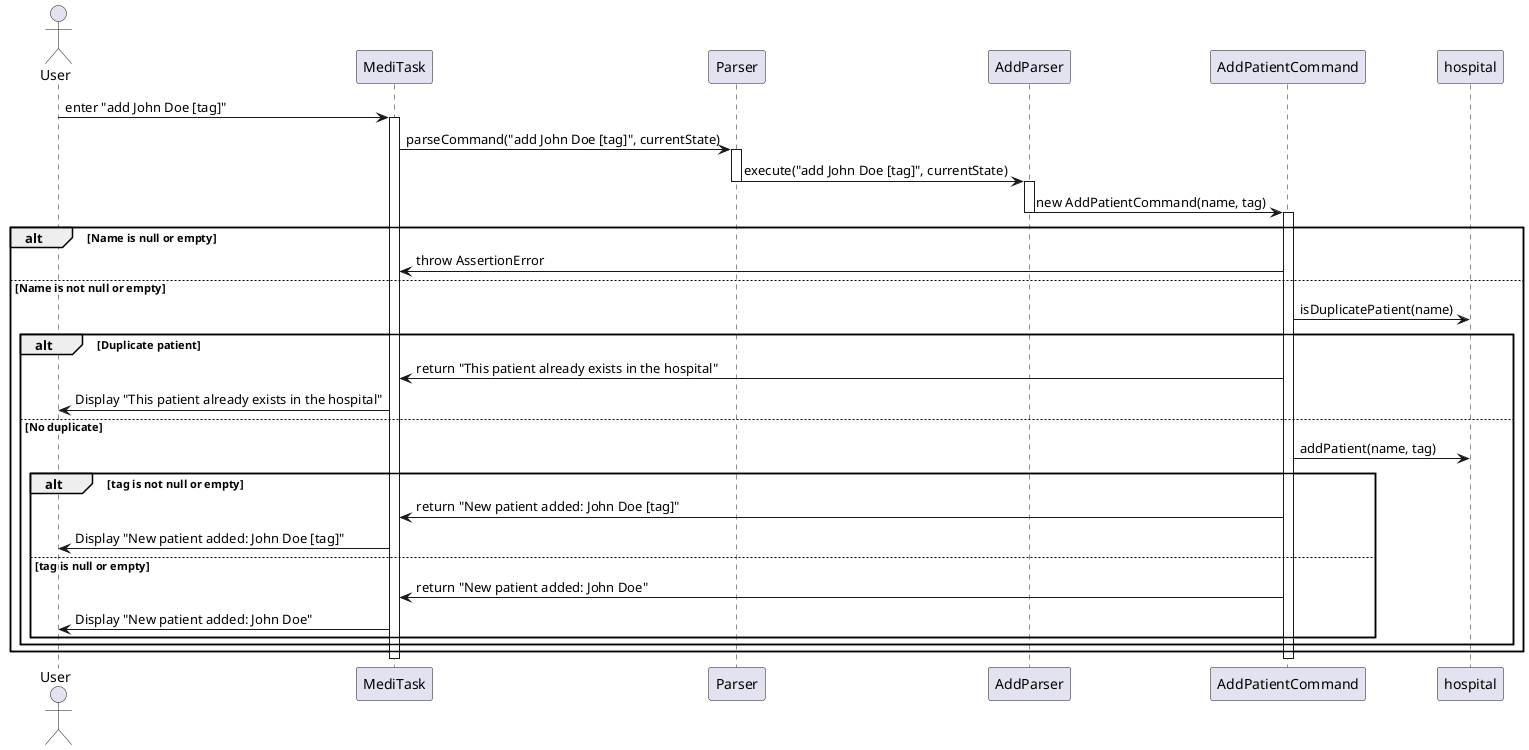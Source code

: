 @startuml

actor User
participant MediTask
participant Parser
participant AddParser
participant AddPatientCommand
participant hospital

User -> MediTask : enter "add John Doe [tag]"
activate MediTask
MediTask -> Parser : parseCommand("add John Doe [tag]", currentState)
activate Parser
Parser -> AddParser : execute("add John Doe [tag]", currentState)
deactivate Parser
activate AddParser
AddParser -> AddPatientCommand : new AddPatientCommand(name, tag)
deactivate AddParser
activate AddPatientCommand

alt Name is null or empty
    AddPatientCommand -> MediTask : throw AssertionError
else Name is not null or empty
    AddPatientCommand -> hospital : isDuplicatePatient(name)
    alt Duplicate patient
        AddPatientCommand -> MediTask : return "This patient already exists in the hospital"
        MediTask -> User : Display "This patient already exists in the hospital"
    else No duplicate
        AddPatientCommand -> hospital : addPatient(name, tag)
        alt tag is not null or empty
            AddPatientCommand -> MediTask : return "New patient added: John Doe [tag]"
            MediTask -> User : Display "New patient added: John Doe [tag]"
        else tag is null or empty
            AddPatientCommand -> MediTask : return "New patient added: John Doe"
            MediTask -> User : Display "New patient added: John Doe"
        end
    end
end
deactivate AddPatientCommand
deactivate MediTask

@enduml
